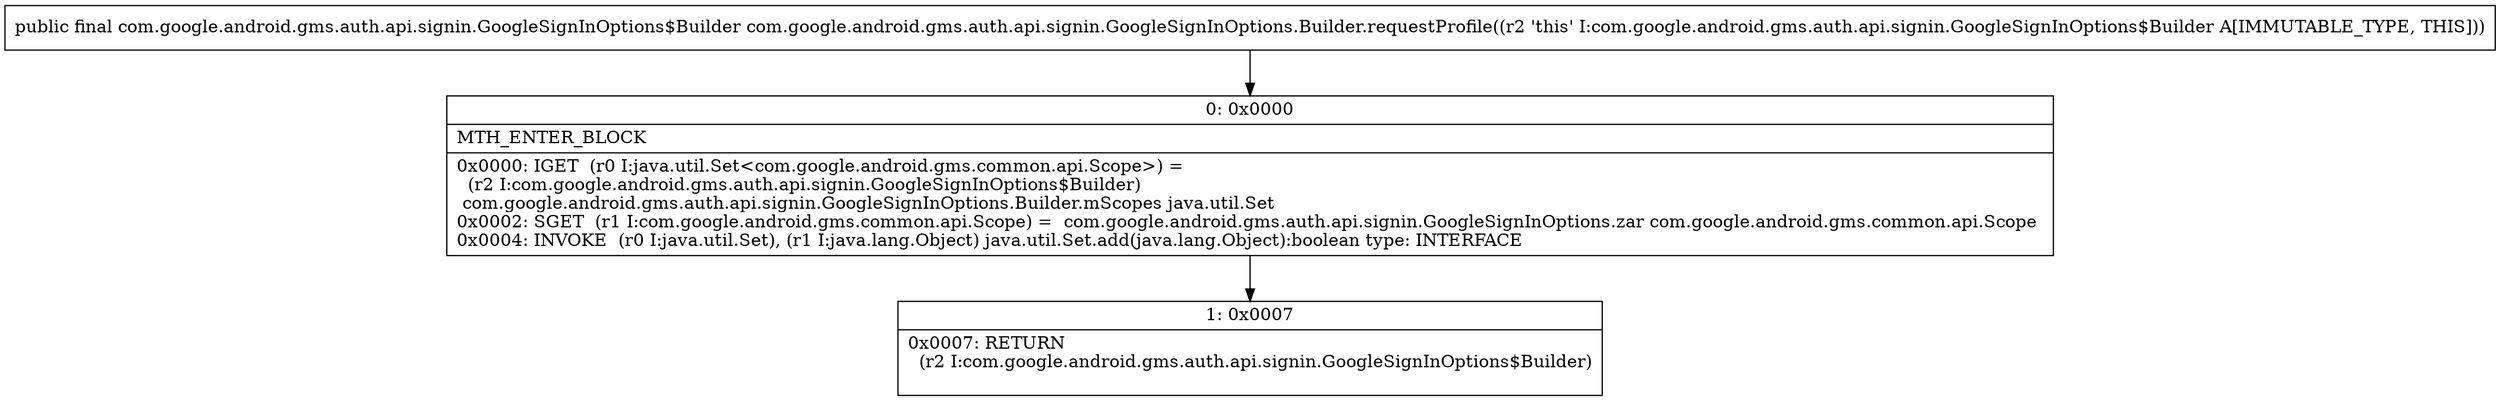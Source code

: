 digraph "CFG forcom.google.android.gms.auth.api.signin.GoogleSignInOptions.Builder.requestProfile()Lcom\/google\/android\/gms\/auth\/api\/signin\/GoogleSignInOptions$Builder;" {
Node_0 [shape=record,label="{0\:\ 0x0000|MTH_ENTER_BLOCK\l|0x0000: IGET  (r0 I:java.util.Set\<com.google.android.gms.common.api.Scope\>) = \l  (r2 I:com.google.android.gms.auth.api.signin.GoogleSignInOptions$Builder)\l com.google.android.gms.auth.api.signin.GoogleSignInOptions.Builder.mScopes java.util.Set \l0x0002: SGET  (r1 I:com.google.android.gms.common.api.Scope) =  com.google.android.gms.auth.api.signin.GoogleSignInOptions.zar com.google.android.gms.common.api.Scope \l0x0004: INVOKE  (r0 I:java.util.Set), (r1 I:java.lang.Object) java.util.Set.add(java.lang.Object):boolean type: INTERFACE \l}"];
Node_1 [shape=record,label="{1\:\ 0x0007|0x0007: RETURN  \l  (r2 I:com.google.android.gms.auth.api.signin.GoogleSignInOptions$Builder)\l \l}"];
MethodNode[shape=record,label="{public final com.google.android.gms.auth.api.signin.GoogleSignInOptions$Builder com.google.android.gms.auth.api.signin.GoogleSignInOptions.Builder.requestProfile((r2 'this' I:com.google.android.gms.auth.api.signin.GoogleSignInOptions$Builder A[IMMUTABLE_TYPE, THIS])) }"];
MethodNode -> Node_0;
Node_0 -> Node_1;
}

